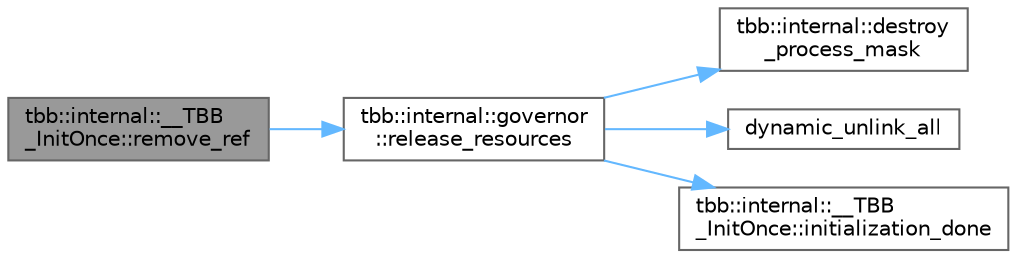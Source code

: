 digraph "tbb::internal::__TBB_InitOnce::remove_ref"
{
 // LATEX_PDF_SIZE
  bgcolor="transparent";
  edge [fontname=Helvetica,fontsize=10,labelfontname=Helvetica,labelfontsize=10];
  node [fontname=Helvetica,fontsize=10,shape=box,height=0.2,width=0.4];
  rankdir="LR";
  Node1 [id="Node000001",label="tbb::internal::__TBB\l_InitOnce::remove_ref",height=0.2,width=0.4,color="gray40", fillcolor="grey60", style="filled", fontcolor="black",tooltip="Remove reference to resources. If last reference removed, release the resources."];
  Node1 -> Node2 [id="edge1_Node000001_Node000002",color="steelblue1",style="solid",tooltip=" "];
  Node2 [id="Node000002",label="tbb::internal::governor\l::release_resources",height=0.2,width=0.4,color="grey40", fillcolor="white", style="filled",URL="$classtbb_1_1internal_1_1governor.html#a1534625d2863ecea71a35972aee09c6f",tooltip="Destroy the thread-local storage key and deinitialize RML."];
  Node2 -> Node3 [id="edge2_Node000002_Node000003",color="steelblue1",style="solid",tooltip=" "];
  Node3 [id="Node000003",label="tbb::internal::destroy\l_process_mask",height=0.2,width=0.4,color="grey40", fillcolor="white", style="filled",URL="$namespacetbb_1_1internal.html#a609698c4765948334772520edc6fc688",tooltip=" "];
  Node2 -> Node4 [id="edge3_Node000002_Node000004",color="steelblue1",style="solid",tooltip=" "];
  Node4 [id="Node000004",label="dynamic_unlink_all",height=0.2,width=0.4,color="grey40", fillcolor="white", style="filled",URL="$dynamic__link_8cpp.html#ad65fa8b542fd95d199ca5e87ab2885df",tooltip=" "];
  Node2 -> Node5 [id="edge4_Node000002_Node000005",color="steelblue1",style="solid",tooltip=" "];
  Node5 [id="Node000005",label="tbb::internal::__TBB\l_InitOnce::initialization_done",height=0.2,width=0.4,color="grey40", fillcolor="white", style="filled",URL="$classtbb_1_1internal_1_1_____t_b_b___init_once.html#a3d6e09b5b23edf10600c2ae2e6469659",tooltip=" "];
}
